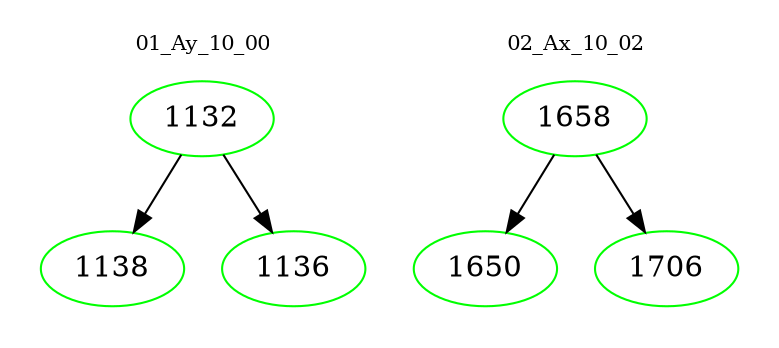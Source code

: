 digraph{
subgraph cluster_0 {
color = white
label = "01_Ay_10_00";
fontsize=10;
T0_1132 [label="1132", color="green"]
T0_1132 -> T0_1138 [color="black"]
T0_1138 [label="1138", color="green"]
T0_1132 -> T0_1136 [color="black"]
T0_1136 [label="1136", color="green"]
}
subgraph cluster_1 {
color = white
label = "02_Ax_10_02";
fontsize=10;
T1_1658 [label="1658", color="green"]
T1_1658 -> T1_1650 [color="black"]
T1_1650 [label="1650", color="green"]
T1_1658 -> T1_1706 [color="black"]
T1_1706 [label="1706", color="green"]
}
}
